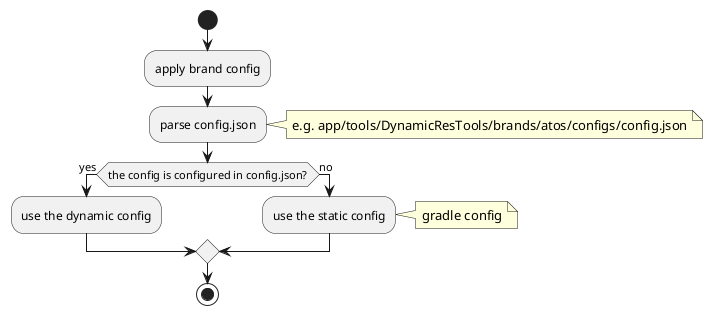 @startuml
'https://plantuml.com/activity-diagram-beta

start
:apply brand config;
:parse config.json;
  note right
    e.g. app/tools/DynamicResTools/brands/atos/configs/config.json
  end note
if (the config is configured in config.json?) then (yes)
  :use the dynamic config;
else (no)
  :use the static config;
    note right
      gradle config
    end note
endif
stop

@enduml
